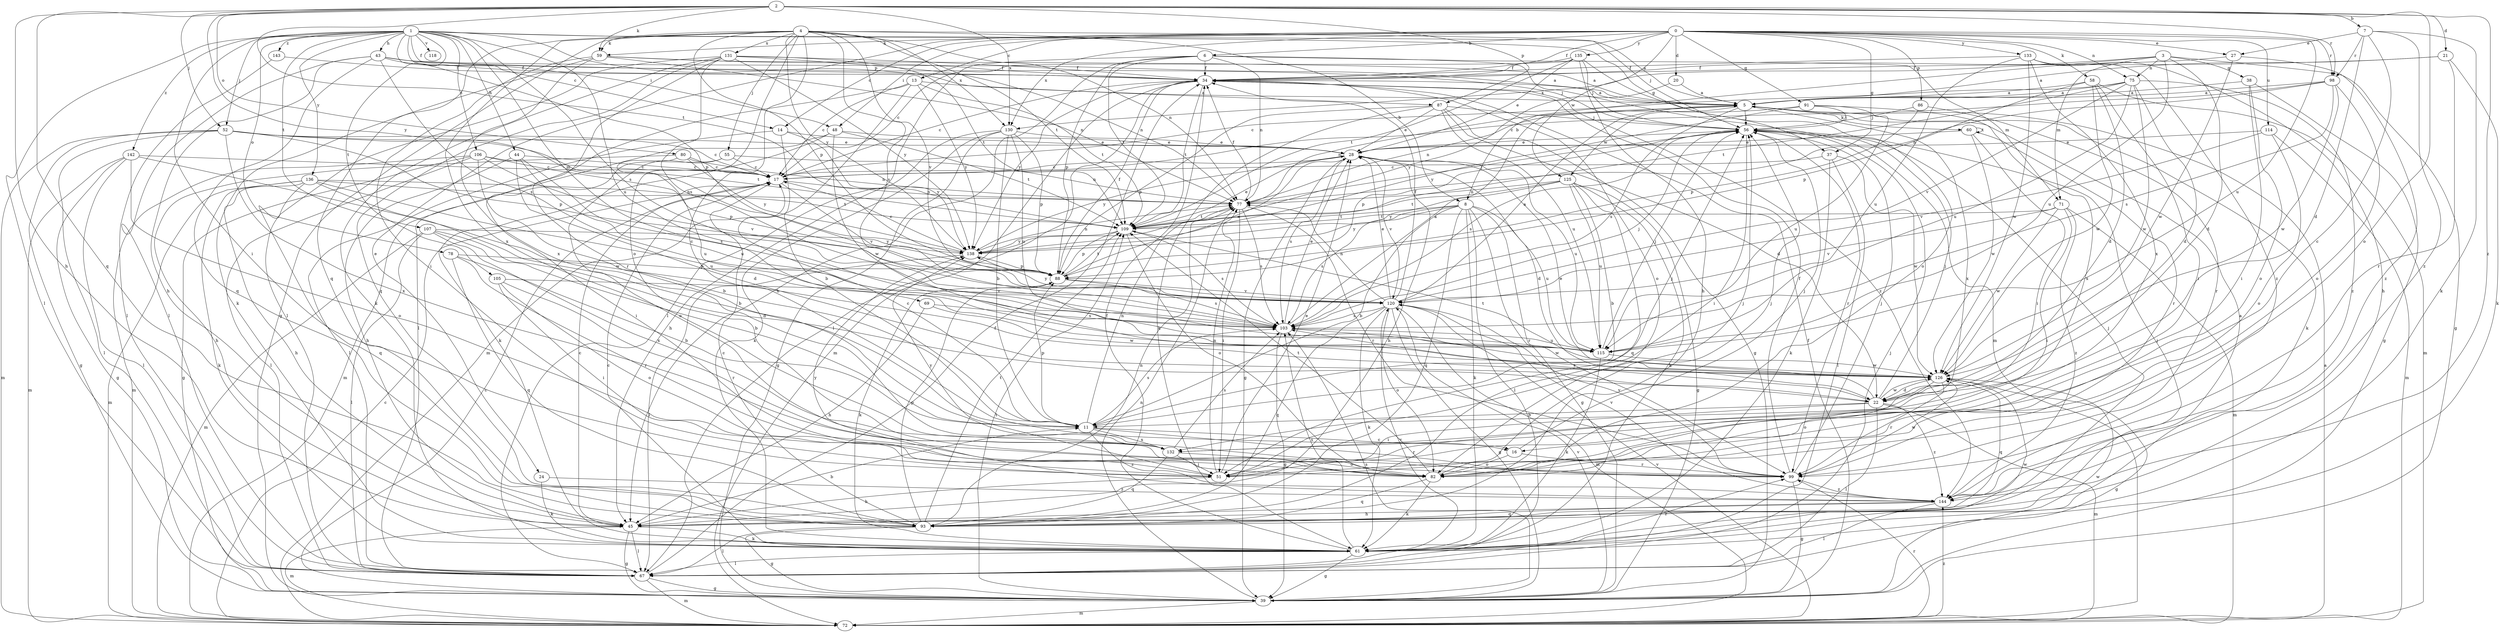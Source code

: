 digraph  {
0;
1;
2;
3;
4;
5;
6;
7;
8;
11;
13;
14;
16;
17;
20;
21;
22;
24;
27;
28;
34;
37;
38;
39;
43;
44;
45;
48;
51;
52;
55;
56;
58;
59;
60;
61;
67;
69;
71;
72;
75;
77;
78;
80;
82;
86;
87;
88;
91;
93;
98;
99;
103;
105;
106;
107;
109;
114;
115;
118;
120;
125;
126;
130;
131;
132;
133;
135;
136;
138;
142;
143;
144;
0 -> 6  [label=b];
0 -> 13  [label=c];
0 -> 14  [label=c];
0 -> 20  [label=d];
0 -> 24  [label=e];
0 -> 27  [label=e];
0 -> 34  [label=f];
0 -> 37  [label=g];
0 -> 48  [label=i];
0 -> 58  [label=k];
0 -> 59  [label=k];
0 -> 75  [label=n];
0 -> 86  [label=p];
0 -> 91  [label=q];
0 -> 98  [label=r];
0 -> 114  [label=u];
0 -> 115  [label=u];
0 -> 125  [label=w];
0 -> 130  [label=x];
0 -> 133  [label=y];
0 -> 135  [label=y];
1 -> 5  [label=a];
1 -> 14  [label=c];
1 -> 34  [label=f];
1 -> 37  [label=g];
1 -> 43  [label=h];
1 -> 44  [label=h];
1 -> 48  [label=i];
1 -> 51  [label=i];
1 -> 52  [label=j];
1 -> 67  [label=l];
1 -> 69  [label=m];
1 -> 78  [label=o];
1 -> 87  [label=p];
1 -> 103  [label=s];
1 -> 105  [label=t];
1 -> 106  [label=t];
1 -> 107  [label=t];
1 -> 115  [label=u];
1 -> 118  [label=v];
1 -> 136  [label=y];
1 -> 142  [label=z];
1 -> 143  [label=z];
2 -> 7  [label=b];
2 -> 21  [label=d];
2 -> 45  [label=h];
2 -> 52  [label=j];
2 -> 59  [label=k];
2 -> 80  [label=o];
2 -> 82  [label=o];
2 -> 87  [label=p];
2 -> 93  [label=q];
2 -> 98  [label=r];
2 -> 109  [label=t];
2 -> 130  [label=x];
2 -> 138  [label=y];
2 -> 144  [label=z];
3 -> 8  [label=b];
3 -> 22  [label=d];
3 -> 38  [label=g];
3 -> 39  [label=g];
3 -> 71  [label=m];
3 -> 75  [label=n];
3 -> 115  [label=u];
3 -> 130  [label=x];
4 -> 8  [label=b];
4 -> 16  [label=c];
4 -> 39  [label=g];
4 -> 55  [label=j];
4 -> 56  [label=j];
4 -> 59  [label=k];
4 -> 77  [label=n];
4 -> 82  [label=o];
4 -> 88  [label=p];
4 -> 93  [label=q];
4 -> 103  [label=s];
4 -> 109  [label=t];
4 -> 120  [label=v];
4 -> 130  [label=x];
4 -> 131  [label=x];
4 -> 132  [label=x];
4 -> 138  [label=y];
5 -> 56  [label=j];
5 -> 60  [label=k];
5 -> 61  [label=k];
5 -> 77  [label=n];
5 -> 103  [label=s];
5 -> 125  [label=w];
5 -> 132  [label=x];
6 -> 34  [label=f];
6 -> 45  [label=h];
6 -> 67  [label=l];
6 -> 71  [label=m];
6 -> 72  [label=m];
6 -> 77  [label=n];
6 -> 88  [label=p];
6 -> 109  [label=t];
7 -> 16  [label=c];
7 -> 22  [label=d];
7 -> 27  [label=e];
7 -> 61  [label=k];
7 -> 98  [label=r];
7 -> 144  [label=z];
8 -> 11  [label=b];
8 -> 39  [label=g];
8 -> 61  [label=k];
8 -> 67  [label=l];
8 -> 93  [label=q];
8 -> 99  [label=r];
8 -> 103  [label=s];
8 -> 109  [label=t];
8 -> 115  [label=u];
8 -> 138  [label=y];
11 -> 16  [label=c];
11 -> 17  [label=c];
11 -> 56  [label=j];
11 -> 77  [label=n];
11 -> 88  [label=p];
11 -> 99  [label=r];
11 -> 103  [label=s];
11 -> 132  [label=x];
11 -> 144  [label=z];
13 -> 5  [label=a];
13 -> 17  [label=c];
13 -> 67  [label=l];
13 -> 72  [label=m];
13 -> 109  [label=t];
13 -> 138  [label=y];
14 -> 11  [label=b];
14 -> 28  [label=e];
14 -> 67  [label=l];
14 -> 138  [label=y];
16 -> 56  [label=j];
16 -> 82  [label=o];
16 -> 99  [label=r];
17 -> 77  [label=n];
17 -> 120  [label=v];
20 -> 5  [label=a];
20 -> 138  [label=y];
21 -> 5  [label=a];
21 -> 34  [label=f];
21 -> 61  [label=k];
21 -> 99  [label=r];
22 -> 11  [label=b];
22 -> 28  [label=e];
22 -> 51  [label=i];
22 -> 56  [label=j];
22 -> 67  [label=l];
22 -> 72  [label=m];
22 -> 103  [label=s];
22 -> 126  [label=w];
22 -> 144  [label=z];
24 -> 61  [label=k];
24 -> 144  [label=z];
27 -> 34  [label=f];
27 -> 126  [label=w];
27 -> 144  [label=z];
28 -> 17  [label=c];
28 -> 22  [label=d];
28 -> 39  [label=g];
28 -> 45  [label=h];
28 -> 103  [label=s];
28 -> 115  [label=u];
28 -> 120  [label=v];
28 -> 138  [label=y];
34 -> 5  [label=a];
34 -> 17  [label=c];
34 -> 67  [label=l];
34 -> 72  [label=m];
34 -> 82  [label=o];
34 -> 109  [label=t];
34 -> 138  [label=y];
34 -> 144  [label=z];
37 -> 17  [label=c];
37 -> 61  [label=k];
37 -> 67  [label=l];
37 -> 126  [label=w];
38 -> 5  [label=a];
38 -> 39  [label=g];
38 -> 51  [label=i];
38 -> 82  [label=o];
39 -> 17  [label=c];
39 -> 34  [label=f];
39 -> 72  [label=m];
39 -> 77  [label=n];
39 -> 103  [label=s];
39 -> 109  [label=t];
39 -> 120  [label=v];
43 -> 5  [label=a];
43 -> 34  [label=f];
43 -> 45  [label=h];
43 -> 56  [label=j];
43 -> 67  [label=l];
43 -> 88  [label=p];
43 -> 93  [label=q];
43 -> 103  [label=s];
44 -> 17  [label=c];
44 -> 22  [label=d];
44 -> 45  [label=h];
44 -> 103  [label=s];
44 -> 115  [label=u];
45 -> 5  [label=a];
45 -> 11  [label=b];
45 -> 17  [label=c];
45 -> 39  [label=g];
45 -> 61  [label=k];
45 -> 67  [label=l];
45 -> 72  [label=m];
48 -> 28  [label=e];
48 -> 61  [label=k];
48 -> 72  [label=m];
48 -> 109  [label=t];
48 -> 126  [label=w];
51 -> 28  [label=e];
51 -> 45  [label=h];
51 -> 56  [label=j];
51 -> 77  [label=n];
51 -> 138  [label=y];
52 -> 17  [label=c];
52 -> 28  [label=e];
52 -> 39  [label=g];
52 -> 67  [label=l];
52 -> 72  [label=m];
52 -> 88  [label=p];
52 -> 109  [label=t];
52 -> 132  [label=x];
55 -> 17  [label=c];
55 -> 51  [label=i];
55 -> 77  [label=n];
55 -> 82  [label=o];
56 -> 28  [label=e];
56 -> 51  [label=i];
56 -> 88  [label=p];
56 -> 99  [label=r];
56 -> 103  [label=s];
58 -> 5  [label=a];
58 -> 22  [label=d];
58 -> 51  [label=i];
58 -> 72  [label=m];
58 -> 88  [label=p];
58 -> 126  [label=w];
59 -> 5  [label=a];
59 -> 34  [label=f];
59 -> 51  [label=i];
59 -> 61  [label=k];
59 -> 77  [label=n];
59 -> 132  [label=x];
60 -> 28  [label=e];
60 -> 51  [label=i];
60 -> 99  [label=r];
60 -> 126  [label=w];
60 -> 60  [label=t];
61 -> 17  [label=c];
61 -> 34  [label=f];
61 -> 39  [label=g];
61 -> 56  [label=j];
61 -> 67  [label=l];
61 -> 99  [label=r];
61 -> 103  [label=s];
61 -> 126  [label=w];
67 -> 34  [label=f];
67 -> 39  [label=g];
67 -> 56  [label=j];
67 -> 72  [label=m];
67 -> 120  [label=v];
67 -> 126  [label=w];
69 -> 45  [label=h];
69 -> 103  [label=s];
69 -> 126  [label=w];
71 -> 51  [label=i];
71 -> 72  [label=m];
71 -> 109  [label=t];
71 -> 120  [label=v];
71 -> 126  [label=w];
71 -> 144  [label=z];
72 -> 5  [label=a];
72 -> 17  [label=c];
72 -> 99  [label=r];
72 -> 120  [label=v];
72 -> 144  [label=z];
75 -> 5  [label=a];
75 -> 17  [label=c];
75 -> 22  [label=d];
75 -> 109  [label=t];
75 -> 115  [label=u];
75 -> 120  [label=v];
75 -> 126  [label=w];
75 -> 144  [label=z];
77 -> 34  [label=f];
77 -> 51  [label=i];
77 -> 56  [label=j];
77 -> 99  [label=r];
77 -> 103  [label=s];
77 -> 109  [label=t];
78 -> 11  [label=b];
78 -> 88  [label=p];
78 -> 93  [label=q];
78 -> 99  [label=r];
80 -> 17  [label=c];
80 -> 45  [label=h];
80 -> 77  [label=n];
80 -> 115  [label=u];
80 -> 138  [label=y];
82 -> 56  [label=j];
82 -> 61  [label=k];
82 -> 93  [label=q];
82 -> 109  [label=t];
86 -> 56  [label=j];
86 -> 88  [label=p];
86 -> 99  [label=r];
87 -> 22  [label=d];
87 -> 28  [label=e];
87 -> 39  [label=g];
87 -> 56  [label=j];
87 -> 61  [label=k];
87 -> 88  [label=p];
87 -> 115  [label=u];
88 -> 28  [label=e];
88 -> 34  [label=f];
88 -> 61  [label=k];
88 -> 103  [label=s];
88 -> 109  [label=t];
88 -> 120  [label=v];
91 -> 56  [label=j];
91 -> 77  [label=n];
91 -> 115  [label=u];
91 -> 132  [label=x];
91 -> 138  [label=y];
93 -> 17  [label=c];
93 -> 39  [label=g];
93 -> 56  [label=j];
93 -> 67  [label=l];
93 -> 77  [label=n];
93 -> 88  [label=p];
93 -> 109  [label=t];
98 -> 5  [label=a];
98 -> 17  [label=c];
98 -> 77  [label=n];
98 -> 82  [label=o];
98 -> 103  [label=s];
98 -> 126  [label=w];
99 -> 34  [label=f];
99 -> 39  [label=g];
99 -> 56  [label=j];
99 -> 120  [label=v];
99 -> 126  [label=w];
99 -> 144  [label=z];
103 -> 5  [label=a];
103 -> 28  [label=e];
103 -> 39  [label=g];
103 -> 56  [label=j];
103 -> 115  [label=u];
103 -> 126  [label=w];
105 -> 51  [label=i];
105 -> 82  [label=o];
105 -> 99  [label=r];
105 -> 120  [label=v];
106 -> 11  [label=b];
106 -> 17  [label=c];
106 -> 39  [label=g];
106 -> 67  [label=l];
106 -> 72  [label=m];
106 -> 88  [label=p];
106 -> 120  [label=v];
107 -> 11  [label=b];
107 -> 22  [label=d];
107 -> 67  [label=l];
107 -> 72  [label=m];
107 -> 132  [label=x];
107 -> 138  [label=y];
109 -> 28  [label=e];
109 -> 82  [label=o];
109 -> 88  [label=p];
109 -> 103  [label=s];
109 -> 138  [label=y];
114 -> 28  [label=e];
114 -> 72  [label=m];
114 -> 82  [label=o];
114 -> 120  [label=v];
115 -> 56  [label=j];
115 -> 61  [label=k];
115 -> 126  [label=w];
120 -> 5  [label=a];
120 -> 28  [label=e];
120 -> 34  [label=f];
120 -> 39  [label=g];
120 -> 61  [label=k];
120 -> 72  [label=m];
120 -> 77  [label=n];
120 -> 82  [label=o];
120 -> 93  [label=q];
120 -> 103  [label=s];
120 -> 138  [label=y];
125 -> 11  [label=b];
125 -> 39  [label=g];
125 -> 61  [label=k];
125 -> 77  [label=n];
125 -> 93  [label=q];
125 -> 109  [label=t];
125 -> 115  [label=u];
125 -> 138  [label=y];
126 -> 22  [label=d];
126 -> 39  [label=g];
126 -> 82  [label=o];
126 -> 93  [label=q];
126 -> 99  [label=r];
126 -> 109  [label=t];
130 -> 11  [label=b];
130 -> 28  [label=e];
130 -> 39  [label=g];
130 -> 45  [label=h];
130 -> 61  [label=k];
130 -> 88  [label=p];
130 -> 115  [label=u];
131 -> 34  [label=f];
131 -> 61  [label=k];
131 -> 67  [label=l];
131 -> 77  [label=n];
131 -> 93  [label=q];
131 -> 99  [label=r];
131 -> 103  [label=s];
131 -> 109  [label=t];
131 -> 138  [label=y];
132 -> 51  [label=i];
132 -> 82  [label=o];
132 -> 93  [label=q];
132 -> 103  [label=s];
133 -> 34  [label=f];
133 -> 45  [label=h];
133 -> 115  [label=u];
133 -> 126  [label=w];
133 -> 132  [label=x];
133 -> 144  [label=z];
135 -> 17  [label=c];
135 -> 28  [label=e];
135 -> 34  [label=f];
135 -> 45  [label=h];
135 -> 56  [label=j];
135 -> 82  [label=o];
135 -> 109  [label=t];
136 -> 11  [label=b];
136 -> 45  [label=h];
136 -> 61  [label=k];
136 -> 72  [label=m];
136 -> 77  [label=n];
136 -> 93  [label=q];
136 -> 109  [label=t];
136 -> 115  [label=u];
138 -> 17  [label=c];
138 -> 67  [label=l];
138 -> 77  [label=n];
138 -> 88  [label=p];
142 -> 17  [label=c];
142 -> 39  [label=g];
142 -> 67  [label=l];
142 -> 72  [label=m];
142 -> 82  [label=o];
142 -> 126  [label=w];
143 -> 34  [label=f];
143 -> 67  [label=l];
144 -> 45  [label=h];
144 -> 67  [label=l];
144 -> 93  [label=q];
144 -> 120  [label=v];
144 -> 138  [label=y];
}
